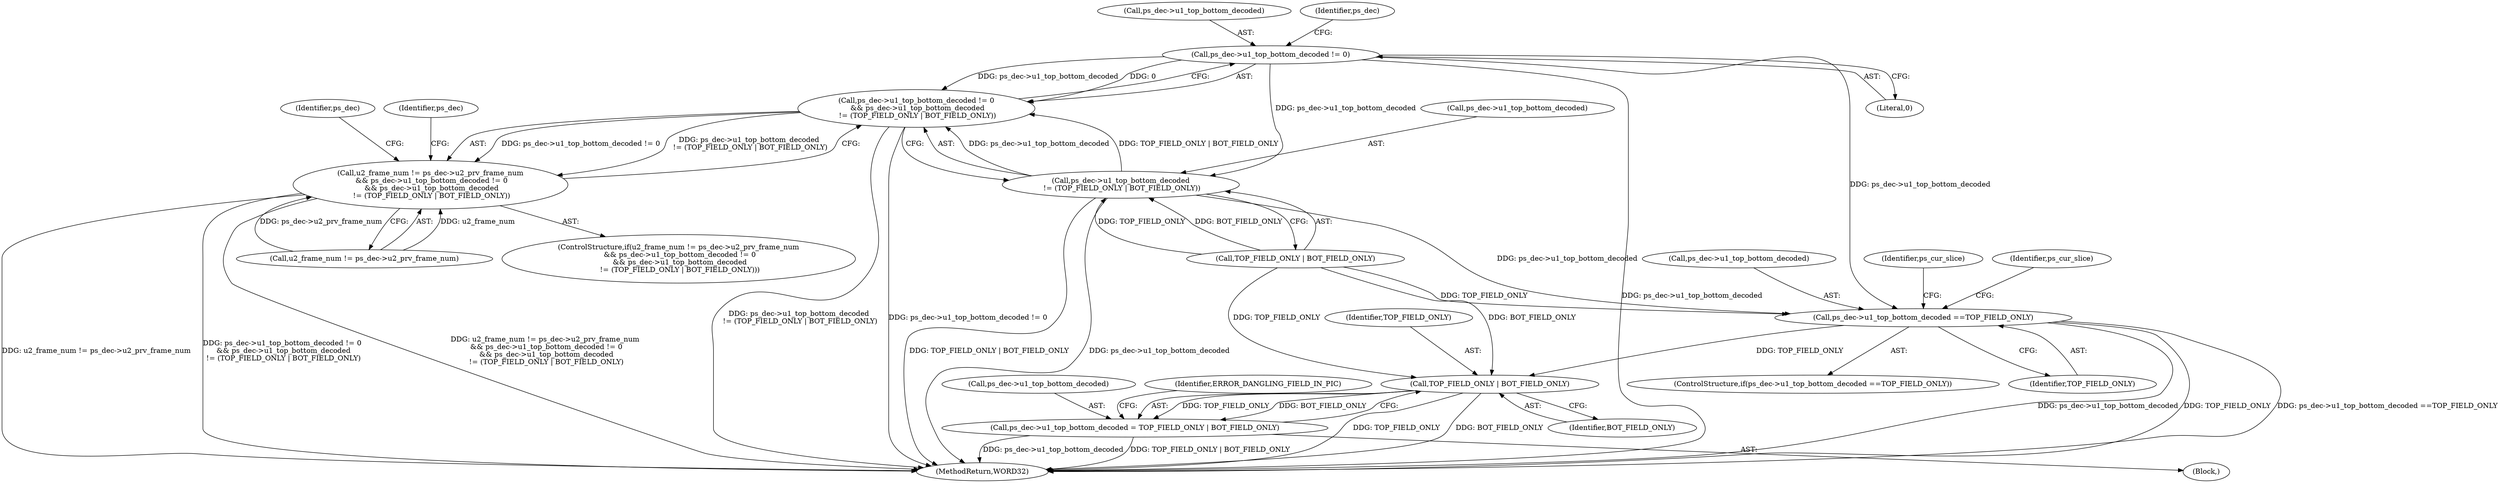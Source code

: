 digraph "0_Android_6c327afb263837bc90760c55c6605b26161a4eb9_0@pointer" {
"1000924" [label="(Call,ps_dec->u1_top_bottom_decoded != 0)"];
"1000923" [label="(Call,ps_dec->u1_top_bottom_decoded != 0\n && ps_dec->u1_top_bottom_decoded\n != (TOP_FIELD_ONLY | BOT_FIELD_ONLY))"];
"1000917" [label="(Call,u2_frame_num != ps_dec->u2_prv_frame_num\n && ps_dec->u1_top_bottom_decoded != 0\n && ps_dec->u1_top_bottom_decoded\n != (TOP_FIELD_ONLY | BOT_FIELD_ONLY))"];
"1000929" [label="(Call,ps_dec->u1_top_bottom_decoded\n != (TOP_FIELD_ONLY | BOT_FIELD_ONLY))"];
"1000956" [label="(Call,ps_dec->u1_top_bottom_decoded ==TOP_FIELD_ONLY)"];
"1001171" [label="(Call,TOP_FIELD_ONLY | BOT_FIELD_ONLY)"];
"1001167" [label="(Call,ps_dec->u1_top_bottom_decoded = TOP_FIELD_ONLY | BOT_FIELD_ONLY)"];
"1000969" [label="(Identifier,ps_cur_slice)"];
"1001173" [label="(Identifier,BOT_FIELD_ONLY)"];
"1001167" [label="(Call,ps_dec->u1_top_bottom_decoded = TOP_FIELD_ONLY | BOT_FIELD_ONLY)"];
"1000924" [label="(Call,ps_dec->u1_top_bottom_decoded != 0)"];
"1000939" [label="(Identifier,ps_dec)"];
"1000963" [label="(Identifier,ps_cur_slice)"];
"1000933" [label="(Call,TOP_FIELD_ONLY | BOT_FIELD_ONLY)"];
"1000957" [label="(Call,ps_dec->u1_top_bottom_decoded)"];
"1000916" [label="(ControlStructure,if(u2_frame_num != ps_dec->u2_prv_frame_num\n && ps_dec->u1_top_bottom_decoded != 0\n && ps_dec->u1_top_bottom_decoded\n != (TOP_FIELD_ONLY | BOT_FIELD_ONLY)))"];
"1000930" [label="(Call,ps_dec->u1_top_bottom_decoded)"];
"1000928" [label="(Literal,0)"];
"1001001" [label="(Identifier,ps_dec)"];
"1001168" [label="(Call,ps_dec->u1_top_bottom_decoded)"];
"1001152" [label="(Block,)"];
"1000918" [label="(Call,u2_frame_num != ps_dec->u2_prv_frame_num)"];
"1000925" [label="(Call,ps_dec->u1_top_bottom_decoded)"];
"1000955" [label="(ControlStructure,if(ps_dec->u1_top_bottom_decoded ==TOP_FIELD_ONLY))"];
"1002606" [label="(MethodReturn,WORD32)"];
"1000917" [label="(Call,u2_frame_num != ps_dec->u2_prv_frame_num\n && ps_dec->u1_top_bottom_decoded != 0\n && ps_dec->u1_top_bottom_decoded\n != (TOP_FIELD_ONLY | BOT_FIELD_ONLY))"];
"1000923" [label="(Call,ps_dec->u1_top_bottom_decoded != 0\n && ps_dec->u1_top_bottom_decoded\n != (TOP_FIELD_ONLY | BOT_FIELD_ONLY))"];
"1001172" [label="(Identifier,TOP_FIELD_ONLY)"];
"1001175" [label="(Identifier,ERROR_DANGLING_FIELD_IN_PIC)"];
"1000929" [label="(Call,ps_dec->u1_top_bottom_decoded\n != (TOP_FIELD_ONLY | BOT_FIELD_ONLY))"];
"1000960" [label="(Identifier,TOP_FIELD_ONLY)"];
"1001171" [label="(Call,TOP_FIELD_ONLY | BOT_FIELD_ONLY)"];
"1000956" [label="(Call,ps_dec->u1_top_bottom_decoded ==TOP_FIELD_ONLY)"];
"1000931" [label="(Identifier,ps_dec)"];
"1000924" -> "1000923"  [label="AST: "];
"1000924" -> "1000928"  [label="CFG: "];
"1000925" -> "1000924"  [label="AST: "];
"1000928" -> "1000924"  [label="AST: "];
"1000931" -> "1000924"  [label="CFG: "];
"1000923" -> "1000924"  [label="CFG: "];
"1000924" -> "1002606"  [label="DDG: ps_dec->u1_top_bottom_decoded"];
"1000924" -> "1000923"  [label="DDG: ps_dec->u1_top_bottom_decoded"];
"1000924" -> "1000923"  [label="DDG: 0"];
"1000924" -> "1000929"  [label="DDG: ps_dec->u1_top_bottom_decoded"];
"1000924" -> "1000956"  [label="DDG: ps_dec->u1_top_bottom_decoded"];
"1000923" -> "1000917"  [label="AST: "];
"1000923" -> "1000929"  [label="CFG: "];
"1000929" -> "1000923"  [label="AST: "];
"1000917" -> "1000923"  [label="CFG: "];
"1000923" -> "1002606"  [label="DDG: ps_dec->u1_top_bottom_decoded\n != (TOP_FIELD_ONLY | BOT_FIELD_ONLY)"];
"1000923" -> "1002606"  [label="DDG: ps_dec->u1_top_bottom_decoded != 0"];
"1000923" -> "1000917"  [label="DDG: ps_dec->u1_top_bottom_decoded != 0"];
"1000923" -> "1000917"  [label="DDG: ps_dec->u1_top_bottom_decoded\n != (TOP_FIELD_ONLY | BOT_FIELD_ONLY)"];
"1000929" -> "1000923"  [label="DDG: ps_dec->u1_top_bottom_decoded"];
"1000929" -> "1000923"  [label="DDG: TOP_FIELD_ONLY | BOT_FIELD_ONLY"];
"1000917" -> "1000916"  [label="AST: "];
"1000917" -> "1000918"  [label="CFG: "];
"1000918" -> "1000917"  [label="AST: "];
"1000939" -> "1000917"  [label="CFG: "];
"1001001" -> "1000917"  [label="CFG: "];
"1000917" -> "1002606"  [label="DDG: u2_frame_num != ps_dec->u2_prv_frame_num"];
"1000917" -> "1002606"  [label="DDG: ps_dec->u1_top_bottom_decoded != 0\n && ps_dec->u1_top_bottom_decoded\n != (TOP_FIELD_ONLY | BOT_FIELD_ONLY)"];
"1000917" -> "1002606"  [label="DDG: u2_frame_num != ps_dec->u2_prv_frame_num\n && ps_dec->u1_top_bottom_decoded != 0\n && ps_dec->u1_top_bottom_decoded\n != (TOP_FIELD_ONLY | BOT_FIELD_ONLY)"];
"1000918" -> "1000917"  [label="DDG: u2_frame_num"];
"1000918" -> "1000917"  [label="DDG: ps_dec->u2_prv_frame_num"];
"1000929" -> "1000933"  [label="CFG: "];
"1000930" -> "1000929"  [label="AST: "];
"1000933" -> "1000929"  [label="AST: "];
"1000929" -> "1002606"  [label="DDG: TOP_FIELD_ONLY | BOT_FIELD_ONLY"];
"1000929" -> "1002606"  [label="DDG: ps_dec->u1_top_bottom_decoded"];
"1000933" -> "1000929"  [label="DDG: TOP_FIELD_ONLY"];
"1000933" -> "1000929"  [label="DDG: BOT_FIELD_ONLY"];
"1000929" -> "1000956"  [label="DDG: ps_dec->u1_top_bottom_decoded"];
"1000956" -> "1000955"  [label="AST: "];
"1000956" -> "1000960"  [label="CFG: "];
"1000957" -> "1000956"  [label="AST: "];
"1000960" -> "1000956"  [label="AST: "];
"1000963" -> "1000956"  [label="CFG: "];
"1000969" -> "1000956"  [label="CFG: "];
"1000956" -> "1002606"  [label="DDG: ps_dec->u1_top_bottom_decoded"];
"1000956" -> "1002606"  [label="DDG: TOP_FIELD_ONLY"];
"1000956" -> "1002606"  [label="DDG: ps_dec->u1_top_bottom_decoded ==TOP_FIELD_ONLY"];
"1000933" -> "1000956"  [label="DDG: TOP_FIELD_ONLY"];
"1000956" -> "1001171"  [label="DDG: TOP_FIELD_ONLY"];
"1001171" -> "1001167"  [label="AST: "];
"1001171" -> "1001173"  [label="CFG: "];
"1001172" -> "1001171"  [label="AST: "];
"1001173" -> "1001171"  [label="AST: "];
"1001167" -> "1001171"  [label="CFG: "];
"1001171" -> "1002606"  [label="DDG: TOP_FIELD_ONLY"];
"1001171" -> "1002606"  [label="DDG: BOT_FIELD_ONLY"];
"1001171" -> "1001167"  [label="DDG: TOP_FIELD_ONLY"];
"1001171" -> "1001167"  [label="DDG: BOT_FIELD_ONLY"];
"1000933" -> "1001171"  [label="DDG: TOP_FIELD_ONLY"];
"1000933" -> "1001171"  [label="DDG: BOT_FIELD_ONLY"];
"1001167" -> "1001152"  [label="AST: "];
"1001168" -> "1001167"  [label="AST: "];
"1001175" -> "1001167"  [label="CFG: "];
"1001167" -> "1002606"  [label="DDG: ps_dec->u1_top_bottom_decoded"];
"1001167" -> "1002606"  [label="DDG: TOP_FIELD_ONLY | BOT_FIELD_ONLY"];
}
